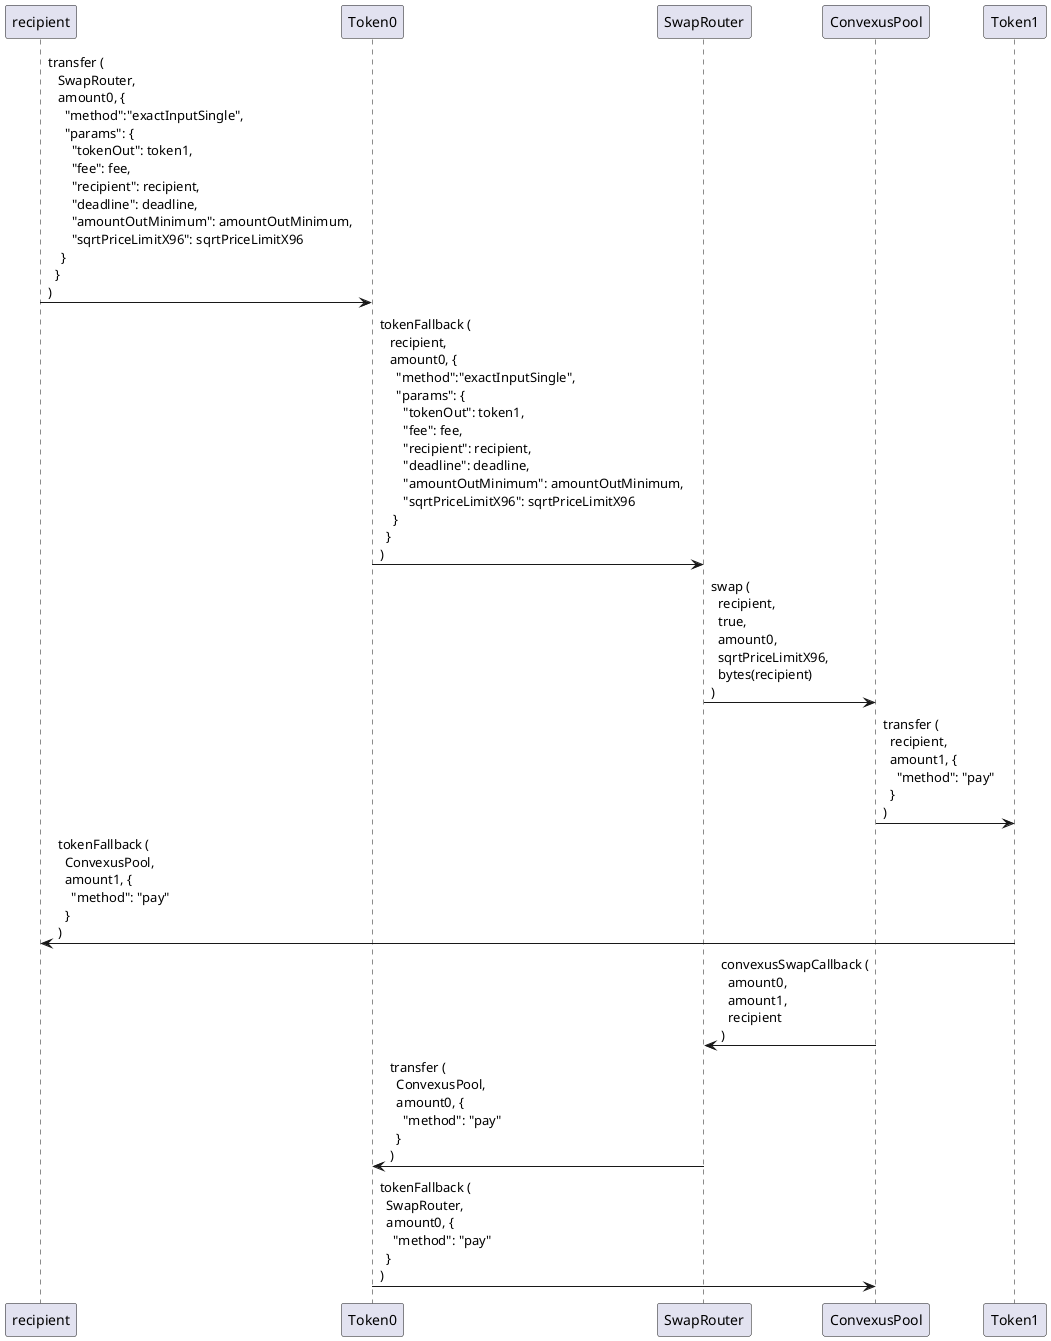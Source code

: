 @startuml Token Swap

' Send the tokens to the SwapRouter contract
recipient -> Token0 : transfer ( \
\n   SwapRouter, \
\n   amount0, { \
\n     "method":"exactInputSingle", \
\n     "params": {\
\n       "tokenOut": token1, \
\n       "fee": fee, \
\n       "recipient": recipient, \
\n       "deadline": deadline, \
\n       "amountOutMinimum": amountOutMinimum, \
\n       "sqrtPriceLimitX96": sqrtPriceLimitX96 \
\n    } \
\n  } \
\n)

Token0 -> SwapRouter : tokenFallback ( \
\n   recipient, \
\n   amount0, { \
\n     "method":"exactInputSingle", \
\n     "params": {\
\n       "tokenOut": token1, \
\n       "fee": fee, \
\n       "recipient": recipient, \
\n       "deadline": deadline, \
\n       "amountOutMinimum": amountOutMinimum, \
\n       "sqrtPriceLimitX96": sqrtPriceLimitX96 \
\n    } \
\n  } \
\n)

' The SwapRouter contract performs the swap method
SwapRouter -> ConvexusPool : swap ( \
\n  recipient, \
\n  true, \
\n  amount0, \
\n  sqrtPriceLimitX96, \
\n  bytes(recipient) \
\n)

' The swapped tokens are paid back to the recipient
ConvexusPool -> Token1 : transfer ( \
\n  recipient, \
\n  amount1, { \
\n    "method": "pay" \
\n  } \
\n)

Token1 -> recipient : tokenFallback ( \
\n  ConvexusPool, \
\n  amount1, { \
\n    "method": "pay" \
\n  } \
\n)

ConvexusPool -> SwapRouter : convexusSwapCallback (\
\n  amount0, \
\n  amount1, \
\n  recipient \
\n)

' The SwapRouter contract send the required amount0 of token0
SwapRouter -> Token0 : transfer ( \
\n  ConvexusPool, \
\n  amount0, { \
\n    "method": "pay" \
\n  } \
\n)

Token0 -> ConvexusPool : tokenFallback ( \
\n  SwapRouter, \
\n  amount0, { \
\n    "method": "pay" \
\n  } \
\n)

@enduml